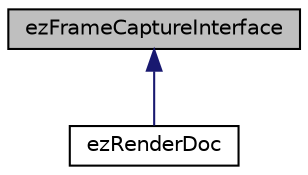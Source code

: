 digraph "ezFrameCaptureInterface"
{
 // LATEX_PDF_SIZE
  edge [fontname="Helvetica",fontsize="10",labelfontname="Helvetica",labelfontsize="10"];
  node [fontname="Helvetica",fontsize="10",shape=record];
  Node1 [label="ezFrameCaptureInterface",height=0.2,width=0.4,color="black", fillcolor="grey75", style="filled", fontcolor="black",tooltip=" "];
  Node1 -> Node2 [dir="back",color="midnightblue",fontsize="10",style="solid",fontname="Helvetica"];
  Node2 [label="ezRenderDoc",height=0.2,width=0.4,color="black", fillcolor="white", style="filled",URL="$d2/dfc/classez_render_doc.htm",tooltip="RenderDoc implementation of the ezFrameCaptureInterface interface."];
}
